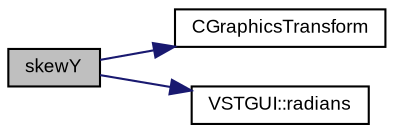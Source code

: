 digraph "skewY"
{
  bgcolor="transparent";
  edge [fontname="Arial",fontsize="9",labelfontname="Arial",labelfontsize="9"];
  node [fontname="Arial",fontsize="9",shape=record];
  rankdir="LR";
  Node1 [label="skewY",height=0.2,width=0.4,color="black", fillcolor="grey75", style="filled" fontcolor="black"];
  Node1 -> Node2 [color="midnightblue",fontsize="9",style="solid",fontname="Arial"];
  Node2 [label="CGraphicsTransform",height=0.2,width=0.4,color="black",URL="$struct_v_s_t_g_u_i_1_1_c_graphics_transform.html#a6fdf66da9a43b608bc8182f500316b92"];
  Node1 -> Node3 [color="midnightblue",fontsize="9",style="solid",fontname="Arial"];
  Node3 [label="VSTGUI::radians",height=0.2,width=0.4,color="black",URL="$namespace_v_s_t_g_u_i.html#a0c954fd7fdc04e81276fb809ca6431b8"];
}
